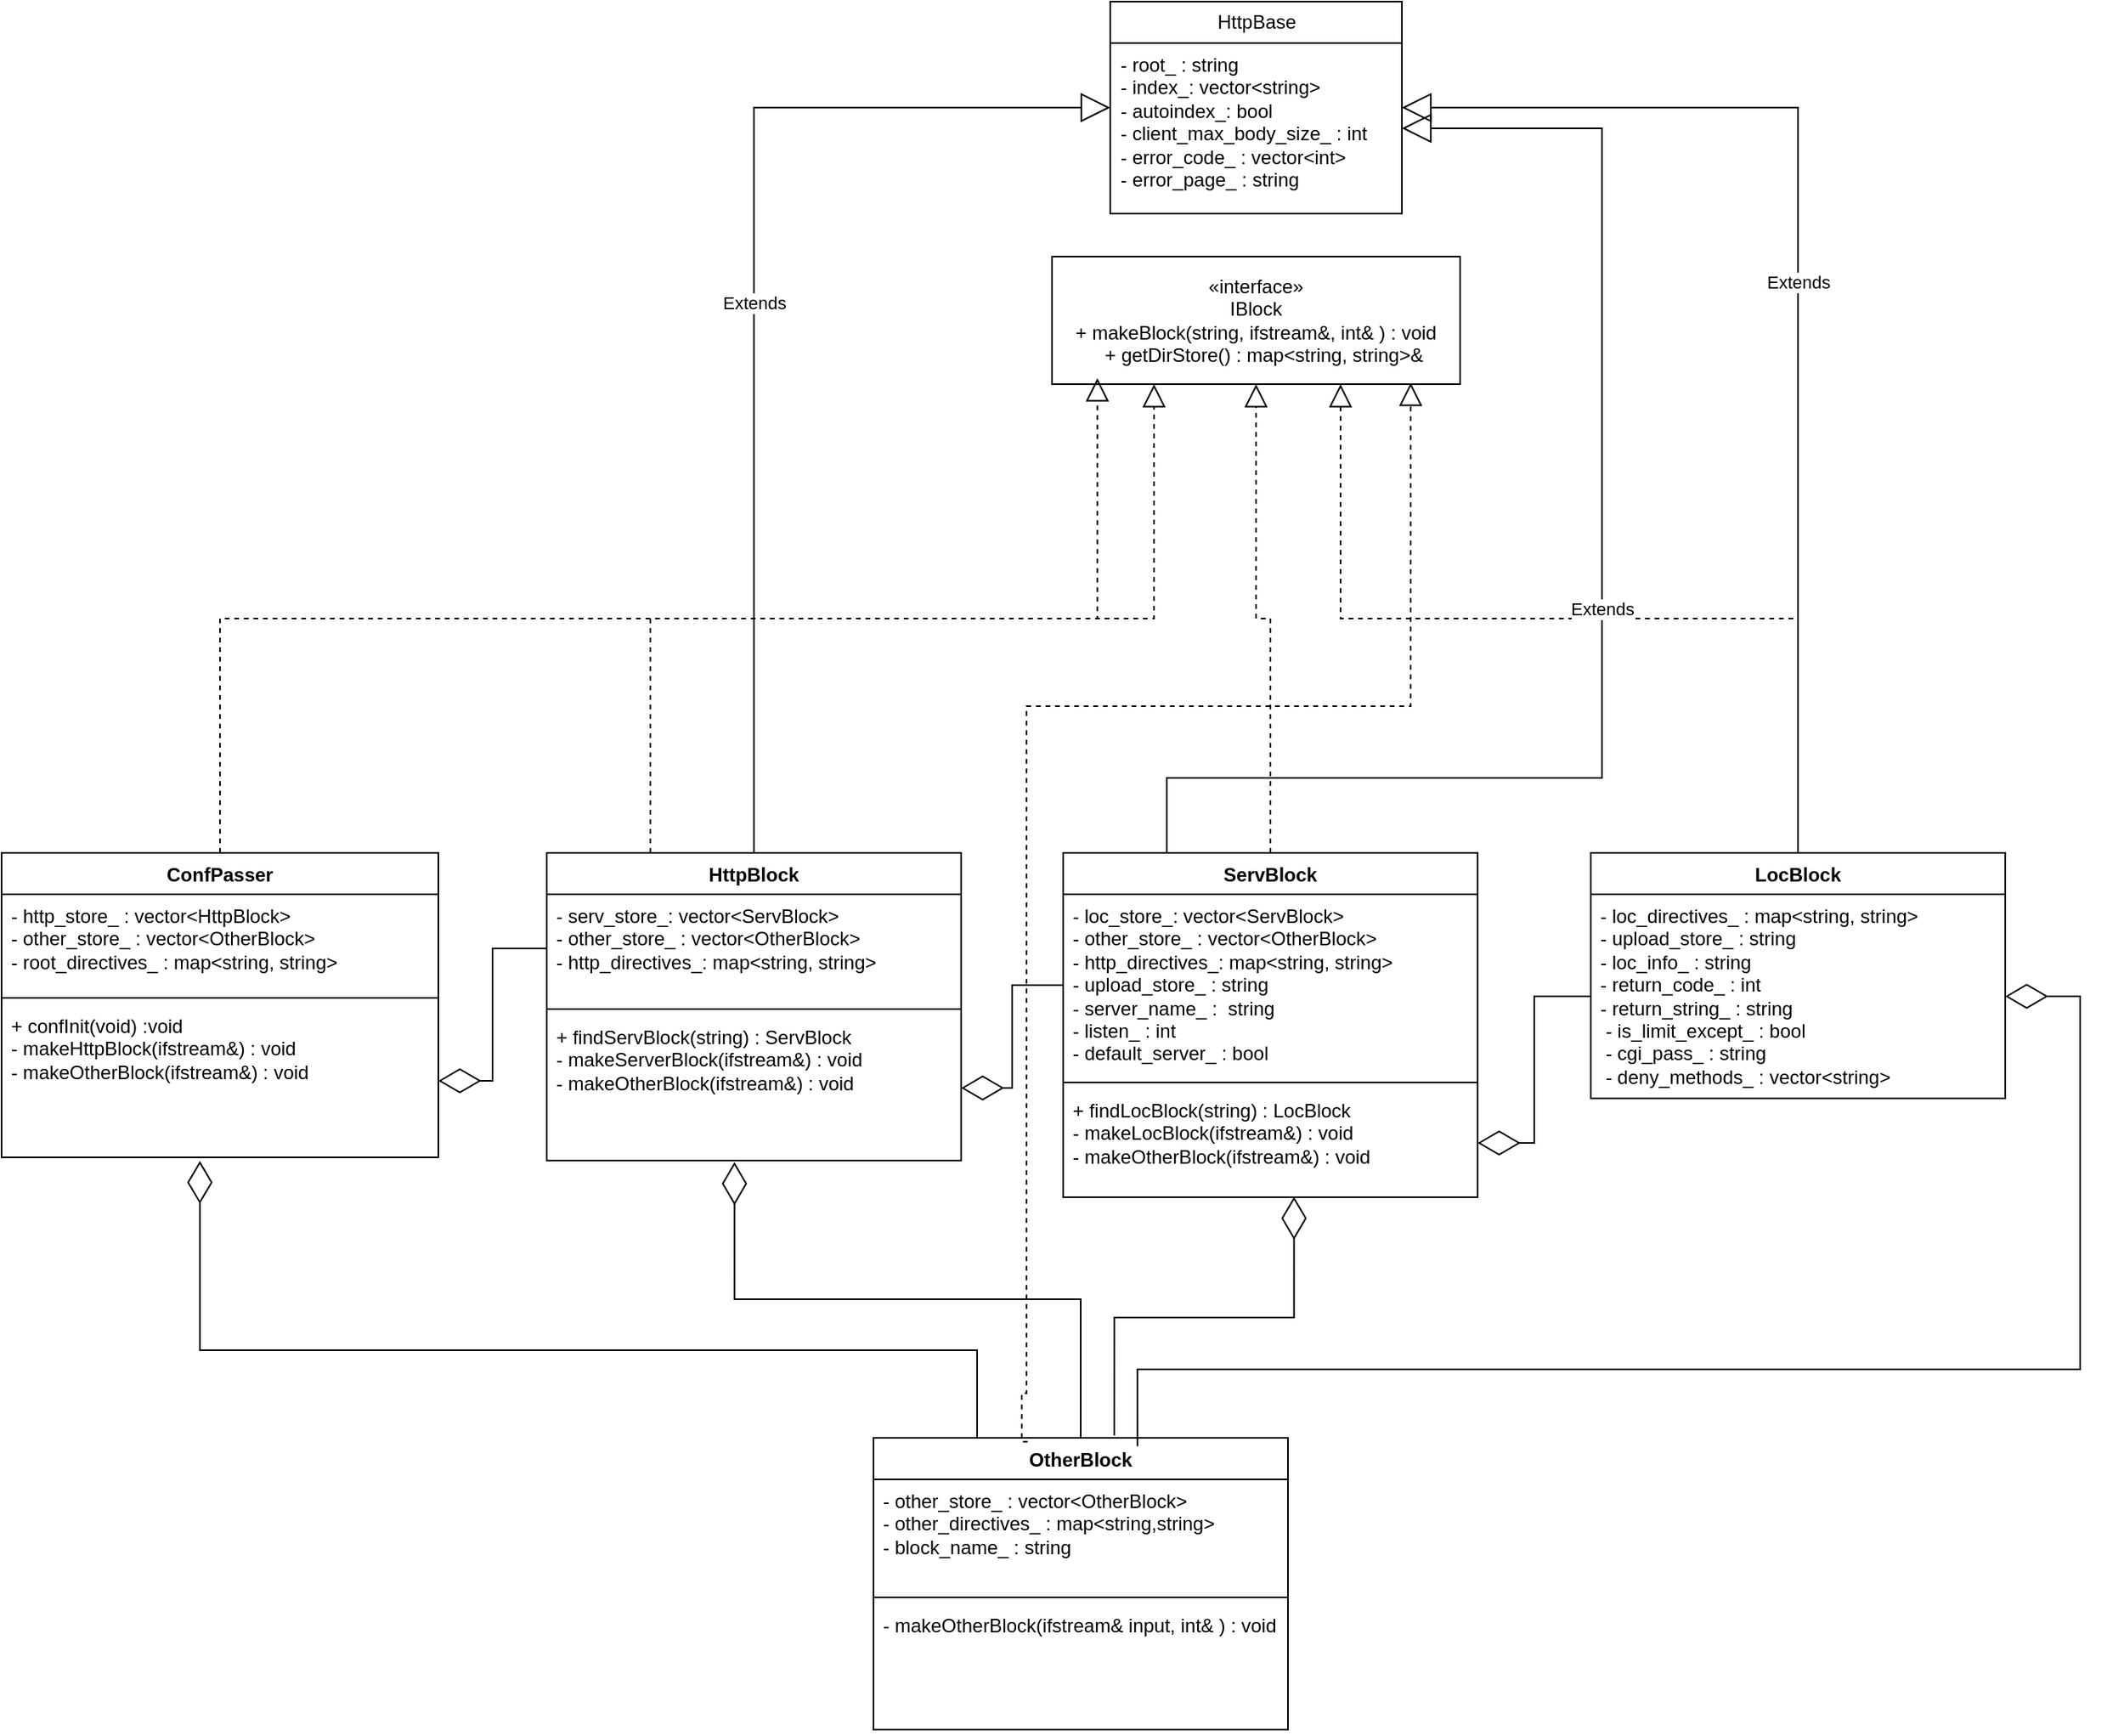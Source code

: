 <mxfile version="21.6.3" type="github">
  <diagram name="페이지-1" id="1ByJ_LNbb1Xafgu7LdPf">
    <mxGraphModel dx="1485" dy="5445" grid="0" gridSize="10" guides="1" tooltips="1" connect="1" arrows="1" fold="1" page="1" pageScale="1" pageWidth="3300" pageHeight="4681" math="0" shadow="0">
      <root>
        <mxCell id="0" />
        <mxCell id="1" parent="0" />
        <mxCell id="suLfEgz4CX1JzuhPwLuh-1" value="ConfPasser" style="swimlane;fontStyle=1;align=center;verticalAlign=top;childLayout=stackLayout;horizontal=1;startSize=26;horizontalStack=0;resizeParent=1;resizeParentMax=0;resizeLast=0;collapsible=1;marginBottom=0;whiteSpace=wrap;html=1;" parent="1" vertex="1">
          <mxGeometry x="126" y="-1046" width="274" height="191" as="geometry" />
        </mxCell>
        <mxCell id="suLfEgz4CX1JzuhPwLuh-2" value="&lt;span data-darkreader-inline-color=&quot;&quot; data-darkreader-inline-bgcolor=&quot;&quot; style=&quot;background-color: initial; color: rgb(0, 0, 0); --darkreader-inline-bgcolor: initial; --darkreader-inline-color: #e8e6e3;&quot;&gt;- http_store_ : vector&amp;lt;HttpBlock&amp;gt;&lt;/span&gt;&lt;br&gt;&lt;div&gt;&lt;span style=&quot;&quot;&gt;&lt;/span&gt;&lt;/div&gt;&lt;div&gt;&lt;span style=&quot;&quot;&gt;- other_store_ : vector&amp;lt;OtherBlock&amp;gt;&amp;nbsp;&lt;/span&gt;&lt;/div&gt;&lt;div&gt;&lt;span data-darkreader-inline-color=&quot;&quot; data-darkreader-inline-bgcolor=&quot;&quot; style=&quot;background-color: initial; color: rgb(0, 0, 0); --darkreader-inline-bgcolor: initial; --darkreader-inline-color: #e8e6e3;&quot;&gt;-&amp;nbsp;&lt;/span&gt;&lt;span data-darkreader-inline-color=&quot;&quot; data-darkreader-inline-bgcolor=&quot;&quot; style=&quot;background-color: initial; color: rgb(0, 0, 0); --darkreader-inline-bgcolor: initial; --darkreader-inline-color: #e8e6e3;&quot;&gt;root_directives_ :&amp;nbsp;map&amp;lt;string, string&amp;gt;&lt;/span&gt;&lt;/div&gt;" style="text;strokeColor=none;fillColor=none;align=left;verticalAlign=top;spacingLeft=4;spacingRight=4;overflow=hidden;rotatable=0;points=[[0,0.5],[1,0.5]];portConstraint=eastwest;whiteSpace=wrap;html=1;" parent="suLfEgz4CX1JzuhPwLuh-1" vertex="1">
          <mxGeometry y="26" width="274" height="61" as="geometry" />
        </mxCell>
        <mxCell id="suLfEgz4CX1JzuhPwLuh-3" value="" style="line;strokeWidth=1;fillColor=none;align=left;verticalAlign=middle;spacingTop=-1;spacingLeft=3;spacingRight=3;rotatable=0;labelPosition=right;points=[];portConstraint=eastwest;strokeColor=inherit;" parent="suLfEgz4CX1JzuhPwLuh-1" vertex="1">
          <mxGeometry y="87" width="274" height="8" as="geometry" />
        </mxCell>
        <mxCell id="suLfEgz4CX1JzuhPwLuh-4" value="+ confInit(void) :void&lt;br&gt;- makeHttpBlock&lt;span data-darkreader-inline-color=&quot;&quot; data-darkreader-inline-bgcolor=&quot;&quot; style=&quot;background-color: initial; color: rgb(0, 0, 0); --darkreader-inline-bgcolor: initial; --darkreader-inline-color: #e8e6e3;&quot;&gt;(ifstream&amp;amp;) :&amp;nbsp;&lt;/span&gt;&lt;span data-darkreader-inline-color=&quot;&quot; data-darkreader-inline-bgcolor=&quot;&quot; style=&quot;background-color: initial; color: rgb(0, 0, 0); --darkreader-inline-bgcolor: initial; --darkreader-inline-color: #e8e6e3;&quot;&gt;&lt;/span&gt;&lt;span data-darkreader-inline-color=&quot;&quot; data-darkreader-inline-bgcolor=&quot;&quot; style=&quot;background-color: initial; color: rgb(0, 0, 0); --darkreader-inline-bgcolor: initial; --darkreader-inline-color: #e8e6e3;&quot;&gt;void&lt;/span&gt;&lt;br&gt;- makeOtherBlock(ifstream&amp;amp;) :&amp;nbsp;&lt;span data-darkreader-inline-border=&quot;&quot; style=&quot;color: rgb(0, 0, 0); border-color: var(--darkreader-border--border-color); --darkreader-inline-color: #e8e6e3; --darkreader-inline-border: var(--darkreader-border--darkreader-border--border-color);&quot; data-darkreader-inline-color=&quot;&quot;&gt;&lt;/span&gt;&lt;span data-darkreader-inline-border=&quot;&quot; style=&quot;color: rgb(0, 0, 0); border-color: var(--darkreader-border--border-color); --darkreader-inline-color: #e8e6e3; --darkreader-inline-border: var(--darkreader-border--darkreader-border--border-color);&quot; data-darkreader-inline-color=&quot;&quot;&gt;void&lt;br&gt;&lt;/span&gt;" style="text;strokeColor=none;fillColor=none;align=left;verticalAlign=top;spacingLeft=4;spacingRight=4;overflow=hidden;rotatable=0;points=[[0,0.5],[1,0.5]];portConstraint=eastwest;whiteSpace=wrap;html=1;" parent="suLfEgz4CX1JzuhPwLuh-1" vertex="1">
          <mxGeometry y="95" width="274" height="96" as="geometry" />
        </mxCell>
        <mxCell id="8FTItSuobZo0BJlqvXLe-1" value="«interface»&lt;br&gt;IBlock&lt;br&gt;+ makeBlock(string, ifstream&amp;amp;, int&amp;amp; ) :&amp;nbsp;&lt;span data-darkreader-inline-border=&quot;&quot; style=&quot;border-color: var(--darkreader-border--border-color); text-align: left; --darkreader-inline-border: var(--darkreader-border--darkreader-border--border-color);&quot;&gt;&lt;/span&gt;&lt;span style=&quot;text-align: left;&quot;&gt;void&lt;/span&gt;&lt;br&gt;&lt;div style=&quot;&quot;&gt;&amp;nbsp; &amp;nbsp;+ getDirStore() :&amp;nbsp;&lt;span data-darkreader-inline-color=&quot;&quot; data-darkreader-inline-bgcolor=&quot;&quot; style=&quot;background-color: initial; color: rgb(0, 0, 0); --darkreader-inline-bgcolor: initial; --darkreader-inline-color: #e8e6e3;&quot;&gt;map&amp;lt;string, string&amp;gt;&amp;amp;&lt;/span&gt;&lt;/div&gt;" style="html=1;whiteSpace=wrap;" vertex="1" parent="1">
          <mxGeometry x="785" y="-1420" width="256" height="80" as="geometry" />
        </mxCell>
        <mxCell id="8FTItSuobZo0BJlqvXLe-3" value="HttpBlock" style="swimlane;fontStyle=1;align=center;verticalAlign=top;childLayout=stackLayout;horizontal=1;startSize=26;horizontalStack=0;resizeParent=1;resizeParentMax=0;resizeLast=0;collapsible=1;marginBottom=0;whiteSpace=wrap;html=1;" vertex="1" parent="1">
          <mxGeometry x="468" y="-1046" width="260" height="193" as="geometry" />
        </mxCell>
        <mxCell id="8FTItSuobZo0BJlqvXLe-4" value="-&amp;nbsp;serv_store_&lt;span data-darkreader-inline-color=&quot;&quot; data-darkreader-inline-bgcolor=&quot;&quot; style=&quot;background-color: initial; color: rgb(0, 0, 0); --darkreader-inline-bgcolor: initial; --darkreader-inline-color: #e8e6e3;&quot;&gt;: vector&amp;lt;&lt;/span&gt;&lt;span data-darkreader-inline-color=&quot;&quot; data-darkreader-inline-bgcolor=&quot;&quot; style=&quot;background-color: initial; color: rgb(0, 0, 0); --darkreader-inline-bgcolor: initial; --darkreader-inline-color: #e8e6e3;&quot;&gt;ServBlock&lt;/span&gt;&lt;span style=&quot;color: rgb(0, 0, 0); --darkreader-inline-color: #e8e6e3;&quot; data-darkreader-inline-color=&quot;&quot;&gt;&amp;gt;&lt;/span&gt;&lt;br&gt;&lt;div data-darkreader-inline-border=&quot;&quot; style=&quot;border-color: var(--darkreader-border--border-color); --darkreader-inline-border: var(--darkreader-border--darkreader-border--border-color);&quot;&gt;&lt;span data-darkreader-inline-border=&quot;&quot; style=&quot;border-color: var(--darkreader-border--border-color); --darkreader-inline-border: var(--darkreader-border--darkreader-border--border-color);&quot;&gt;&lt;/span&gt;&lt;/div&gt;&lt;div data-darkreader-inline-border=&quot;&quot; style=&quot;border-color: var(--darkreader-border--border-color); --darkreader-inline-border: var(--darkreader-border--darkreader-border--border-color);&quot;&gt;&lt;span data-darkreader-inline-border=&quot;&quot; style=&quot;border-color: var(--darkreader-border--border-color); --darkreader-inline-border: var(--darkreader-border--darkreader-border--border-color);&quot;&gt;- other_store_ : vector&amp;lt;OtherBlock&amp;gt;&amp;nbsp;&lt;/span&gt;&lt;/div&gt;&lt;div data-darkreader-inline-border=&quot;&quot; style=&quot;border-color: var(--darkreader-border--border-color); --darkreader-inline-border: var(--darkreader-border--darkreader-border--border-color);&quot;&gt;&lt;span data-darkreader-inline-border=&quot;&quot; style=&quot;color: rgb(0, 0, 0); border-color: var(--darkreader-border--border-color); --darkreader-inline-color: #e8e6e3; --darkreader-inline-border: var(--darkreader-border--darkreader-border--border-color);&quot; data-darkreader-inline-color=&quot;&quot;&gt;-&amp;nbsp;&lt;/span&gt;&lt;span data-darkreader-inline-border=&quot;&quot; style=&quot;color: rgb(0, 0, 0); border-color: var(--darkreader-border--border-color); --darkreader-inline-color: #e8e6e3; --darkreader-inline-border: var(--darkreader-border--darkreader-border--border-color);&quot; data-darkreader-inline-color=&quot;&quot;&gt;http_directives_:&amp;nbsp;map&amp;lt;string, string&amp;gt;&lt;/span&gt;&lt;/div&gt;" style="text;strokeColor=none;fillColor=none;align=left;verticalAlign=top;spacingLeft=4;spacingRight=4;overflow=hidden;rotatable=0;points=[[0,0.5],[1,0.5]];portConstraint=eastwest;whiteSpace=wrap;html=1;" vertex="1" parent="8FTItSuobZo0BJlqvXLe-3">
          <mxGeometry y="26" width="260" height="68" as="geometry" />
        </mxCell>
        <mxCell id="8FTItSuobZo0BJlqvXLe-5" value="" style="line;strokeWidth=1;fillColor=none;align=left;verticalAlign=middle;spacingTop=-1;spacingLeft=3;spacingRight=3;rotatable=0;labelPosition=right;points=[];portConstraint=eastwest;strokeColor=inherit;" vertex="1" parent="8FTItSuobZo0BJlqvXLe-3">
          <mxGeometry y="94" width="260" height="8" as="geometry" />
        </mxCell>
        <mxCell id="8FTItSuobZo0BJlqvXLe-6" value="+ findServBlock(string) : ServBlock&lt;br&gt;-&amp;nbsp;makeServerBlock&lt;span data-darkreader-inline-color=&quot;&quot; data-darkreader-inline-bgcolor=&quot;&quot; style=&quot;background-color: initial; color: rgb(0, 0, 0); --darkreader-inline-bgcolor: initial; --darkreader-inline-color: #e8e6e3;&quot;&gt;(ifstream&amp;amp;) :&amp;nbsp;&lt;/span&gt;&lt;span data-darkreader-inline-bgcolor=&quot;&quot; style=&quot;background-color: initial; color: rgb(0, 0, 0); border-color: var(--darkreader-border--border-color); --darkreader-inline-color: #e8e6e3; --darkreader-inline-border: var(--darkreader-border--darkreader-border--border-color); --darkreader-inline-bgcolor: initial;&quot; data-darkreader-inline-border=&quot;&quot; data-darkreader-inline-color=&quot;&quot;&gt;&lt;/span&gt;&lt;span data-darkreader-inline-bgcolor=&quot;&quot; style=&quot;background-color: initial; color: rgb(0, 0, 0); border-color: var(--darkreader-border--border-color); --darkreader-inline-color: #e8e6e3; --darkreader-inline-border: var(--darkreader-border--darkreader-border--border-color); --darkreader-inline-bgcolor: initial;&quot; data-darkreader-inline-border=&quot;&quot; data-darkreader-inline-color=&quot;&quot;&gt;void&lt;/span&gt;&lt;br&gt;- makeOtherBlock(ifstream&amp;amp;) :&amp;nbsp;&lt;span style=&quot;border-color: var(--darkreader-border--border-color); color: rgb(0, 0, 0); --darkreader-inline-color: #e8e6e3; --darkreader-inline-border: var(--darkreader-border--darkreader-border--border-color);&quot; data-darkreader-inline-border=&quot;&quot; data-darkreader-inline-color=&quot;&quot;&gt;&lt;/span&gt;&lt;span style=&quot;border-color: var(--darkreader-border--border-color); color: rgb(0, 0, 0); --darkreader-inline-color: #e8e6e3; --darkreader-inline-border: var(--darkreader-border--darkreader-border--border-color);&quot; data-darkreader-inline-border=&quot;&quot; data-darkreader-inline-color=&quot;&quot;&gt;void&lt;/span&gt;" style="text;strokeColor=none;fillColor=none;align=left;verticalAlign=top;spacingLeft=4;spacingRight=4;overflow=hidden;rotatable=0;points=[[0,0.5],[1,0.5]];portConstraint=eastwest;whiteSpace=wrap;html=1;" vertex="1" parent="8FTItSuobZo0BJlqvXLe-3">
          <mxGeometry y="102" width="260" height="91" as="geometry" />
        </mxCell>
        <mxCell id="8FTItSuobZo0BJlqvXLe-7" value="ServBlock" style="swimlane;fontStyle=1;align=center;verticalAlign=top;childLayout=stackLayout;horizontal=1;startSize=26;horizontalStack=0;resizeParent=1;resizeParentMax=0;resizeLast=0;collapsible=1;marginBottom=0;whiteSpace=wrap;html=1;" vertex="1" parent="1">
          <mxGeometry x="792" y="-1046" width="260" height="216" as="geometry" />
        </mxCell>
        <mxCell id="8FTItSuobZo0BJlqvXLe-8" value="-&amp;nbsp;loc_store_&lt;span data-darkreader-inline-color=&quot;&quot; data-darkreader-inline-bgcolor=&quot;&quot; style=&quot;background-color: initial; color: rgb(0, 0, 0); --darkreader-inline-bgcolor: initial; --darkreader-inline-color: #e8e6e3;&quot;&gt;: vector&amp;lt;&lt;/span&gt;&lt;span data-darkreader-inline-bgcolor=&quot;&quot; style=&quot;background-color: initial; color: rgb(0, 0, 0); border-color: var(--darkreader-border--border-color); --darkreader-inline-color: #e8e6e3; --darkreader-inline-border: var(--darkreader-border--darkreader-border--border-color); --darkreader-inline-bgcolor: initial;&quot; data-darkreader-inline-border=&quot;&quot; data-darkreader-inline-color=&quot;&quot;&gt;ServBlock&lt;/span&gt;&lt;span data-darkreader-inline-bgcolor=&quot;&quot; style=&quot;background-color: initial; color: rgb(0, 0, 0); border-color: var(--darkreader-border--border-color); --darkreader-inline-color: #e8e6e3; --darkreader-inline-border: var(--darkreader-border--darkreader-border--border-color); --darkreader-inline-bgcolor: initial;&quot; data-darkreader-inline-border=&quot;&quot; data-darkreader-inline-color=&quot;&quot;&gt;&amp;gt;&lt;/span&gt;&lt;br&gt;&lt;div style=&quot;border-color: var(--darkreader-border--border-color); --darkreader-inline-border: var(--darkreader-border--darkreader-border--border-color);&quot; data-darkreader-inline-border=&quot;&quot;&gt;&lt;span style=&quot;border-color: var(--darkreader-border--border-color); --darkreader-inline-border: var(--darkreader-border--darkreader-border--border-color);&quot; data-darkreader-inline-border=&quot;&quot;&gt;&lt;/span&gt;&lt;/div&gt;&lt;div style=&quot;border-color: var(--darkreader-border--border-color); --darkreader-inline-border: var(--darkreader-border--darkreader-border--border-color);&quot; data-darkreader-inline-border=&quot;&quot;&gt;&lt;span style=&quot;border-color: var(--darkreader-border--border-color); --darkreader-inline-border: var(--darkreader-border--darkreader-border--border-color);&quot; data-darkreader-inline-border=&quot;&quot;&gt;- other_store_ : vector&amp;lt;OtherBlock&amp;gt;&amp;nbsp;&lt;/span&gt;&lt;/div&gt;&lt;div style=&quot;border-color: var(--darkreader-border--border-color); --darkreader-inline-border: var(--darkreader-border--darkreader-border--border-color);&quot; data-darkreader-inline-border=&quot;&quot;&gt;&lt;span style=&quot;border-color: var(--darkreader-border--border-color); color: rgb(0, 0, 0); --darkreader-inline-color: #e8e6e3; --darkreader-inline-border: var(--darkreader-border--darkreader-border--border-color);&quot; data-darkreader-inline-border=&quot;&quot; data-darkreader-inline-color=&quot;&quot;&gt;-&amp;nbsp;&lt;/span&gt;&lt;span style=&quot;border-color: var(--darkreader-border--border-color); color: rgb(0, 0, 0); --darkreader-inline-color: #e8e6e3; --darkreader-inline-border: var(--darkreader-border--darkreader-border--border-color);&quot; data-darkreader-inline-border=&quot;&quot; data-darkreader-inline-color=&quot;&quot;&gt;http_directives_:&amp;nbsp;map&amp;lt;string, string&amp;gt;&lt;/span&gt;&lt;/div&gt;&lt;div style=&quot;border-color: var(--darkreader-border--border-color); --darkreader-inline-border: var(--darkreader-border--darkreader-border--border-color);&quot; data-darkreader-inline-border=&quot;&quot;&gt;&lt;span style=&quot;border-color: var(--darkreader-border--border-color); color: rgb(0, 0, 0); --darkreader-inline-color: #e8e6e3; --darkreader-inline-border: var(--darkreader-border--darkreader-border--border-color);&quot; data-darkreader-inline-border=&quot;&quot; data-darkreader-inline-color=&quot;&quot;&gt;-&amp;nbsp;upload_store_ : string&lt;/span&gt;&lt;/div&gt;&lt;div style=&quot;border-color: var(--darkreader-border--border-color); --darkreader-inline-border: var(--darkreader-border--darkreader-border--border-color);&quot; data-darkreader-inline-border=&quot;&quot;&gt;&lt;span style=&quot;border-color: var(--darkreader-border--border-color); color: rgb(0, 0, 0); --darkreader-inline-color: #e8e6e3; --darkreader-inline-border: var(--darkreader-border--darkreader-border--border-color);&quot; data-darkreader-inline-border=&quot;&quot; data-darkreader-inline-color=&quot;&quot;&gt;&lt;div style=&quot;border-color: var(--darkreader-border--border-color); --darkreader-inline-border: var(--darkreader-border--darkreader-border--border-color);&quot; data-darkreader-inline-border=&quot;&quot;&gt;&lt;span style=&quot;&quot;&gt;- &lt;/span&gt;server_name_ :&amp;nbsp; &lt;span data-darkreader-inline-bgcolor=&quot;&quot; data-darkreader-inline-color=&quot;&quot; style=&quot;color: rgb(0, 0, 0); background-color: initial; --darkreader-inline-color: #e8e6e3; --darkreader-inline-bgcolor: initial;&quot;&gt;string&lt;/span&gt;&lt;span data-darkreader-inline-bgcolor=&quot;&quot; data-darkreader-inline-color=&quot;&quot; style=&quot;color: rgb(0, 0, 0); background-color: initial; --darkreader-inline-color: #e8e6e3; --darkreader-inline-bgcolor: initial;&quot;&gt;&amp;nbsp;&lt;/span&gt;&lt;/div&gt;&lt;div style=&quot;border-color: var(--darkreader-border--border-color); --darkreader-inline-border: var(--darkreader-border--darkreader-border--border-color);&quot; data-darkreader-inline-border=&quot;&quot;&gt;&lt;span data-darkreader-inline-bgcolor=&quot;&quot; data-darkreader-inline-color=&quot;&quot; style=&quot;color: rgb(0, 0, 0); background-color: initial; --darkreader-inline-color: #e8e6e3; --darkreader-inline-bgcolor: initial;&quot;&gt;- listen_ : int&lt;/span&gt;&lt;/div&gt;&lt;div style=&quot;border-color: var(--darkreader-border--border-color); --darkreader-inline-border: var(--darkreader-border--darkreader-border--border-color);&quot; data-darkreader-inline-border=&quot;&quot;&gt;- default_server_ :&amp;nbsp;bool&lt;/div&gt;&lt;/span&gt;&lt;/div&gt;" style="text;strokeColor=none;fillColor=none;align=left;verticalAlign=top;spacingLeft=4;spacingRight=4;overflow=hidden;rotatable=0;points=[[0,0.5],[1,0.5]];portConstraint=eastwest;whiteSpace=wrap;html=1;" vertex="1" parent="8FTItSuobZo0BJlqvXLe-7">
          <mxGeometry y="26" width="260" height="114" as="geometry" />
        </mxCell>
        <mxCell id="8FTItSuobZo0BJlqvXLe-9" value="" style="line;strokeWidth=1;fillColor=none;align=left;verticalAlign=middle;spacingTop=-1;spacingLeft=3;spacingRight=3;rotatable=0;labelPosition=right;points=[];portConstraint=eastwest;strokeColor=inherit;" vertex="1" parent="8FTItSuobZo0BJlqvXLe-7">
          <mxGeometry y="140" width="260" height="8" as="geometry" />
        </mxCell>
        <mxCell id="8FTItSuobZo0BJlqvXLe-10" value="+&amp;nbsp;findLocBlock&lt;span data-darkreader-inline-color=&quot;&quot; data-darkreader-inline-bgcolor=&quot;&quot; style=&quot;background-color: initial; color: rgb(0, 0, 0); --darkreader-inline-bgcolor: initial; --darkreader-inline-color: #e8e6e3;&quot;&gt;(string) :&amp;nbsp;LocBlock&lt;br&gt;&lt;/span&gt;-&amp;nbsp;makeLocBlock&lt;span data-darkreader-inline-color=&quot;&quot; data-darkreader-inline-bgcolor=&quot;&quot; style=&quot;background-color: initial; color: rgb(0, 0, 0); --darkreader-inline-bgcolor: initial; --darkreader-inline-color: #e8e6e3;&quot;&gt;(ifstream&amp;amp;) :&amp;nbsp;&lt;/span&gt;&lt;span data-darkreader-inline-bgcolor=&quot;&quot; style=&quot;background-color: initial; color: rgb(0, 0, 0); border-color: var(--darkreader-border--border-color); --darkreader-inline-color: #e8e6e3; --darkreader-inline-border: var(--darkreader-border--darkreader-border--border-color); --darkreader-inline-bgcolor: initial;&quot; data-darkreader-inline-border=&quot;&quot; data-darkreader-inline-color=&quot;&quot;&gt;&lt;/span&gt;&lt;span data-darkreader-inline-bgcolor=&quot;&quot; style=&quot;background-color: initial; color: rgb(0, 0, 0); border-color: var(--darkreader-border--border-color); --darkreader-inline-color: #e8e6e3; --darkreader-inline-border: var(--darkreader-border--darkreader-border--border-color); --darkreader-inline-bgcolor: initial;&quot; data-darkreader-inline-border=&quot;&quot; data-darkreader-inline-color=&quot;&quot;&gt;void&lt;/span&gt;&lt;br&gt;- makeOtherBlock(ifstream&amp;amp;) :&amp;nbsp;&lt;span style=&quot;border-color: var(--darkreader-border--border-color); color: rgb(0, 0, 0); --darkreader-inline-color: #e8e6e3; --darkreader-inline-border: var(--darkreader-border--darkreader-border--border-color);&quot; data-darkreader-inline-border=&quot;&quot; data-darkreader-inline-color=&quot;&quot;&gt;&lt;/span&gt;&lt;span style=&quot;border-color: var(--darkreader-border--border-color); color: rgb(0, 0, 0); --darkreader-inline-color: #e8e6e3; --darkreader-inline-border: var(--darkreader-border--darkreader-border--border-color);&quot; data-darkreader-inline-border=&quot;&quot; data-darkreader-inline-color=&quot;&quot;&gt;void&lt;/span&gt;" style="text;strokeColor=none;fillColor=none;align=left;verticalAlign=top;spacingLeft=4;spacingRight=4;overflow=hidden;rotatable=0;points=[[0,0.5],[1,0.5]];portConstraint=eastwest;whiteSpace=wrap;html=1;" vertex="1" parent="8FTItSuobZo0BJlqvXLe-7">
          <mxGeometry y="148" width="260" height="68" as="geometry" />
        </mxCell>
        <mxCell id="8FTItSuobZo0BJlqvXLe-11" value="LocBlock" style="swimlane;fontStyle=1;align=center;verticalAlign=top;childLayout=stackLayout;horizontal=1;startSize=26;horizontalStack=0;resizeParent=1;resizeParentMax=0;resizeLast=0;collapsible=1;marginBottom=0;whiteSpace=wrap;html=1;" vertex="1" parent="1">
          <mxGeometry x="1123" y="-1046" width="260" height="154" as="geometry" />
        </mxCell>
        <mxCell id="8FTItSuobZo0BJlqvXLe-12" value="&lt;div&gt;- loc_directives_ :&amp;nbsp;map&amp;lt;string, string&amp;gt;&amp;nbsp;&lt;/div&gt;&lt;div&gt;-&amp;nbsp;upload_store_ :&amp;nbsp;&lt;span data-darkreader-inline-color=&quot;&quot; data-darkreader-inline-bgcolor=&quot;&quot; style=&quot;background-color: initial; color: rgb(0, 0, 0); --darkreader-inline-bgcolor: initial; --darkreader-inline-color: #e8e6e3;&quot;&gt;string&amp;nbsp;&lt;/span&gt;&lt;/div&gt;&lt;div&gt;&lt;span style=&quot;&quot;&gt;&lt;/span&gt;&lt;/div&gt;&lt;div&gt;&lt;span style=&quot;&quot;&gt;&lt;span style=&quot;&quot;&gt;&lt;span style=&quot;&quot;&gt;-&amp;nbsp;&lt;/span&gt;&lt;/span&gt;loc_info_ : string&lt;/span&gt;&lt;/div&gt;&lt;div&gt;&lt;span style=&quot;&quot;&gt;- return_code_ : int&lt;/span&gt;&lt;/div&gt;&lt;div&gt;&lt;span style=&quot;&quot;&gt;&lt;span style=&quot;&quot;&gt;&lt;span style=&quot;&quot;&gt;-&amp;nbsp;&lt;/span&gt;&lt;/span&gt;return_string_ : string&lt;/span&gt;&lt;/div&gt;&lt;div&gt;&lt;span style=&quot;&quot;&gt;&lt;span style=&quot;&quot;&gt;&lt;span style=&quot;&quot;&gt;&amp;nbsp;-&amp;nbsp;&lt;/span&gt;&lt;/span&gt;is_limit_except_ : bool&lt;/span&gt;&lt;/div&gt;&lt;div&gt;&lt;span style=&quot;&quot;&gt;&lt;span style=&quot;&quot;&gt;&lt;span style=&quot;&quot;&gt;&amp;nbsp;-&amp;nbsp;&lt;/span&gt;&lt;/span&gt;cgi_pass_ : string&lt;/span&gt;&lt;/div&gt;&lt;div&gt;&lt;span style=&quot;&quot;&gt;&lt;span style=&quot;&quot;&gt;&lt;span style=&quot;&quot;&gt;&amp;nbsp;-&amp;nbsp;&lt;/span&gt;&lt;/span&gt;deny_methods_ : vector&amp;lt;string&amp;gt;&lt;/span&gt;&lt;/div&gt;" style="text;strokeColor=none;fillColor=none;align=left;verticalAlign=top;spacingLeft=4;spacingRight=4;overflow=hidden;rotatable=0;points=[[0,0.5],[1,0.5]];portConstraint=eastwest;whiteSpace=wrap;html=1;" vertex="1" parent="8FTItSuobZo0BJlqvXLe-11">
          <mxGeometry y="26" width="260" height="128" as="geometry" />
        </mxCell>
        <mxCell id="8FTItSuobZo0BJlqvXLe-31" value="" style="endArrow=block;dashed=1;endFill=0;endSize=12;html=1;rounded=0;exitX=0.5;exitY=0;exitDx=0;exitDy=0;edgeStyle=orthogonalEdgeStyle;entryX=0.111;entryY=0.953;entryDx=0;entryDy=0;entryPerimeter=0;" edge="1" parent="1" source="suLfEgz4CX1JzuhPwLuh-1" target="8FTItSuobZo0BJlqvXLe-1">
          <mxGeometry width="160" relative="1" as="geometry">
            <mxPoint x="297" y="-1042.99" as="sourcePoint" />
            <mxPoint x="809.2" y="-1319.33" as="targetPoint" />
          </mxGeometry>
        </mxCell>
        <mxCell id="8FTItSuobZo0BJlqvXLe-34" value="" style="endArrow=block;dashed=1;endFill=0;endSize=12;html=1;rounded=0;exitX=0.25;exitY=0;exitDx=0;exitDy=0;edgeStyle=orthogonalEdgeStyle;entryX=0.25;entryY=1;entryDx=0;entryDy=0;" edge="1" parent="1" source="8FTItSuobZo0BJlqvXLe-3" target="8FTItSuobZo0BJlqvXLe-1">
          <mxGeometry width="160" relative="1" as="geometry">
            <mxPoint x="577" y="-1042.5" as="sourcePoint" />
            <mxPoint x="875" y="-1272" as="targetPoint" />
          </mxGeometry>
        </mxCell>
        <mxCell id="8FTItSuobZo0BJlqvXLe-35" value="" style="endArrow=block;dashed=1;endFill=0;endSize=12;html=1;rounded=0;exitX=0.5;exitY=0;exitDx=0;exitDy=0;edgeStyle=orthogonalEdgeStyle;entryX=0.5;entryY=1;entryDx=0;entryDy=0;" edge="1" parent="1" source="8FTItSuobZo0BJlqvXLe-7" target="8FTItSuobZo0BJlqvXLe-1">
          <mxGeometry width="160" relative="1" as="geometry">
            <mxPoint x="910.33" y="-1063.5" as="sourcePoint" />
            <mxPoint x="906" y="-1308" as="targetPoint" />
          </mxGeometry>
        </mxCell>
        <mxCell id="8FTItSuobZo0BJlqvXLe-36" value="" style="endArrow=block;dashed=1;endFill=0;endSize=12;html=1;rounded=0;exitX=0.5;exitY=0;exitDx=0;exitDy=0;edgeStyle=orthogonalEdgeStyle;entryX=0.707;entryY=1;entryDx=0;entryDy=0;entryPerimeter=0;" edge="1" parent="1" source="8FTItSuobZo0BJlqvXLe-11" target="8FTItSuobZo0BJlqvXLe-1">
          <mxGeometry width="160" relative="1" as="geometry">
            <mxPoint x="750" y="-1092.5" as="sourcePoint" />
            <mxPoint x="971" y="-1285" as="targetPoint" />
          </mxGeometry>
        </mxCell>
        <mxCell id="8FTItSuobZo0BJlqvXLe-37" value="Extends" style="endArrow=block;endSize=16;endFill=0;html=1;rounded=0;entryX=0;entryY=0.5;entryDx=0;entryDy=0;exitX=0.5;exitY=0;exitDx=0;exitDy=0;edgeStyle=orthogonalEdgeStyle;" edge="1" parent="1" source="8FTItSuobZo0BJlqvXLe-3" target="8FTItSuobZo0BJlqvXLe-15">
          <mxGeometry width="160" relative="1" as="geometry">
            <mxPoint x="615" y="-1475" as="sourcePoint" />
            <mxPoint x="775" y="-1475" as="targetPoint" />
          </mxGeometry>
        </mxCell>
        <mxCell id="8FTItSuobZo0BJlqvXLe-38" value="Extends" style="endArrow=block;endSize=16;endFill=0;html=1;rounded=0;entryX=1;entryY=0.5;entryDx=0;entryDy=0;exitX=0.25;exitY=0;exitDx=0;exitDy=0;edgeStyle=orthogonalEdgeStyle;" edge="1" parent="1" source="8FTItSuobZo0BJlqvXLe-7" target="8FTItSuobZo0BJlqvXLe-16">
          <mxGeometry width="160" relative="1" as="geometry">
            <mxPoint x="421" y="-1174" as="sourcePoint" />
            <mxPoint x="581" y="-1174" as="targetPoint" />
            <Array as="points">
              <mxPoint x="857" y="-1093" />
              <mxPoint x="1130" y="-1093" />
              <mxPoint x="1130" y="-1500" />
            </Array>
          </mxGeometry>
        </mxCell>
        <mxCell id="8FTItSuobZo0BJlqvXLe-39" value="Extends" style="endArrow=block;endSize=16;endFill=0;html=1;rounded=0;entryX=1;entryY=0.5;entryDx=0;entryDy=0;exitX=0.5;exitY=0;exitDx=0;exitDy=0;edgeStyle=orthogonalEdgeStyle;" edge="1" parent="1" source="8FTItSuobZo0BJlqvXLe-11" target="8FTItSuobZo0BJlqvXLe-15">
          <mxGeometry width="160" relative="1" as="geometry">
            <mxPoint x="1152" y="-1448" as="sourcePoint" />
            <mxPoint x="1312" y="-1448" as="targetPoint" />
          </mxGeometry>
        </mxCell>
        <mxCell id="8FTItSuobZo0BJlqvXLe-41" value="OtherBlock" style="swimlane;fontStyle=1;align=center;verticalAlign=top;childLayout=stackLayout;horizontal=1;startSize=26;horizontalStack=0;resizeParent=1;resizeParentMax=0;resizeLast=0;collapsible=1;marginBottom=0;whiteSpace=wrap;html=1;" vertex="1" parent="1">
          <mxGeometry x="673" y="-679" width="260" height="183" as="geometry" />
        </mxCell>
        <mxCell id="8FTItSuobZo0BJlqvXLe-42" value="&lt;div&gt;- other_store_ :&amp;nbsp;vector&amp;lt;OtherBlock&amp;gt;&amp;nbsp;&lt;span style=&quot;&quot;&gt;&lt;/span&gt;&lt;/div&gt;&lt;div&gt;&lt;span style=&quot;&quot;&gt;- other_directives_ : map&amp;lt;string,string&amp;gt;&lt;/span&gt;&lt;span data-darkreader-inline-color=&quot;&quot; data-darkreader-inline-bgcolor=&quot;&quot; style=&quot;background-color: initial; color: rgb(0, 0, 0); --darkreader-inline-bgcolor: initial; --darkreader-inline-color: #e8e6e3;&quot;&gt;&amp;nbsp; &amp;nbsp;&amp;nbsp;&lt;/span&gt;&lt;/div&gt;&lt;div&gt;&lt;span data-darkreader-inline-color=&quot;&quot; data-darkreader-inline-bgcolor=&quot;&quot; style=&quot;background-color: initial; color: rgb(0, 0, 0); --darkreader-inline-bgcolor: initial; --darkreader-inline-color: #e8e6e3;&quot;&gt;- block_name_ : string&lt;/span&gt;&lt;/div&gt;" style="text;strokeColor=none;fillColor=none;align=left;verticalAlign=top;spacingLeft=4;spacingRight=4;overflow=hidden;rotatable=0;points=[[0,0.5],[1,0.5]];portConstraint=eastwest;whiteSpace=wrap;html=1;" vertex="1" parent="8FTItSuobZo0BJlqvXLe-41">
          <mxGeometry y="26" width="260" height="70" as="geometry" />
        </mxCell>
        <mxCell id="8FTItSuobZo0BJlqvXLe-43" value="" style="line;strokeWidth=1;fillColor=none;align=left;verticalAlign=middle;spacingTop=-1;spacingLeft=3;spacingRight=3;rotatable=0;labelPosition=right;points=[];portConstraint=eastwest;strokeColor=inherit;" vertex="1" parent="8FTItSuobZo0BJlqvXLe-41">
          <mxGeometry y="96" width="260" height="8" as="geometry" />
        </mxCell>
        <mxCell id="8FTItSuobZo0BJlqvXLe-44" value="- makeOtherBlock(ifstream&amp;amp; input, int&amp;amp; ) : void" style="text;strokeColor=none;fillColor=none;align=left;verticalAlign=top;spacingLeft=4;spacingRight=4;overflow=hidden;rotatable=0;points=[[0,0.5],[1,0.5]];portConstraint=eastwest;whiteSpace=wrap;html=1;" vertex="1" parent="8FTItSuobZo0BJlqvXLe-41">
          <mxGeometry y="104" width="260" height="79" as="geometry" />
        </mxCell>
        <mxCell id="8FTItSuobZo0BJlqvXLe-45" value="" style="endArrow=block;dashed=1;endFill=0;endSize=12;html=1;rounded=0;exitX=0.372;exitY=0.013;exitDx=0;exitDy=0;edgeStyle=orthogonalEdgeStyle;entryX=0.879;entryY=0.989;entryDx=0;entryDy=0;entryPerimeter=0;exitPerimeter=0;" edge="1" parent="1" source="8FTItSuobZo0BJlqvXLe-41" target="8FTItSuobZo0BJlqvXLe-1">
          <mxGeometry width="160" relative="1" as="geometry">
            <mxPoint x="1429" y="-687.8" as="sourcePoint" />
            <mxPoint x="1643.608" y="-1316.0" as="targetPoint" />
            <Array as="points">
              <mxPoint x="766" y="-707" />
              <mxPoint x="769" y="-707" />
              <mxPoint x="769" y="-1138" />
              <mxPoint x="1010" y="-1138" />
            </Array>
          </mxGeometry>
        </mxCell>
        <mxCell id="8FTItSuobZo0BJlqvXLe-15" value="HttpBase" style="swimlane;fontStyle=0;childLayout=stackLayout;horizontal=1;startSize=26;fillColor=none;horizontalStack=0;resizeParent=1;resizeParentMax=0;resizeLast=0;collapsible=1;marginBottom=0;whiteSpace=wrap;html=1;glass=0;" vertex="1" parent="1">
          <mxGeometry x="821.5" y="-1580" width="183" height="133" as="geometry">
            <mxRectangle x="670" y="10" width="100" height="30" as="alternateBounds" />
          </mxGeometry>
        </mxCell>
        <mxCell id="8FTItSuobZo0BJlqvXLe-16" value="- root_ : string&lt;br&gt;- index_:&amp;nbsp;vector&amp;lt;string&amp;gt;&lt;br&gt;- autoindex_:&amp;nbsp;bool&lt;br&gt;- client_max_body_size_ :&amp;nbsp;int&lt;br&gt;- error_code_ :&amp;nbsp;vector&amp;lt;int&amp;gt;&lt;br&gt;-&amp;nbsp;error_page_ : string" style="text;strokeColor=none;fillColor=none;align=left;verticalAlign=top;spacingLeft=4;spacingRight=4;overflow=hidden;rotatable=0;points=[[0,0.5],[1,0.5]];portConstraint=eastwest;whiteSpace=wrap;html=1;" vertex="1" parent="8FTItSuobZo0BJlqvXLe-15">
          <mxGeometry y="26" width="183" height="107" as="geometry" />
        </mxCell>
        <mxCell id="8FTItSuobZo0BJlqvXLe-48" value="" style="endArrow=diamondThin;endFill=0;endSize=24;html=1;rounded=0;entryX=1;entryY=0.5;entryDx=0;entryDy=0;edgeStyle=orthogonalEdgeStyle;exitX=0;exitY=0.5;exitDx=0;exitDy=0;" edge="1" parent="1" source="8FTItSuobZo0BJlqvXLe-4" target="suLfEgz4CX1JzuhPwLuh-4">
          <mxGeometry width="160" relative="1" as="geometry">
            <mxPoint x="365" y="-781" as="sourcePoint" />
            <mxPoint x="445" y="-916" as="targetPoint" />
          </mxGeometry>
        </mxCell>
        <mxCell id="8FTItSuobZo0BJlqvXLe-51" value="" style="endArrow=diamondThin;endFill=0;endSize=24;html=1;rounded=0;entryX=1;entryY=0.5;entryDx=0;entryDy=0;exitX=0;exitY=0.5;exitDx=0;exitDy=0;edgeStyle=orthogonalEdgeStyle;" edge="1" parent="1" source="8FTItSuobZo0BJlqvXLe-8" target="8FTItSuobZo0BJlqvXLe-6">
          <mxGeometry width="160" relative="1" as="geometry">
            <mxPoint x="455" y="-1086" as="sourcePoint" />
            <mxPoint x="615" y="-1086" as="targetPoint" />
          </mxGeometry>
        </mxCell>
        <mxCell id="8FTItSuobZo0BJlqvXLe-52" value="" style="endArrow=diamondThin;endFill=0;endSize=24;html=1;rounded=0;entryX=1;entryY=0.5;entryDx=0;entryDy=0;exitX=0;exitY=0.5;exitDx=0;exitDy=0;edgeStyle=orthogonalEdgeStyle;" edge="1" parent="1" source="8FTItSuobZo0BJlqvXLe-12" target="8FTItSuobZo0BJlqvXLe-10">
          <mxGeometry width="160" relative="1" as="geometry">
            <mxPoint x="1214" y="-885" as="sourcePoint" />
            <mxPoint x="1374" y="-885" as="targetPoint" />
          </mxGeometry>
        </mxCell>
        <mxCell id="8FTItSuobZo0BJlqvXLe-53" value="" style="endArrow=diamondThin;endFill=0;endSize=24;html=1;rounded=0;entryX=1;entryY=0.5;entryDx=0;entryDy=0;edgeStyle=orthogonalEdgeStyle;exitX=0.637;exitY=0.029;exitDx=0;exitDy=0;exitPerimeter=0;" edge="1" parent="1" source="8FTItSuobZo0BJlqvXLe-41" target="8FTItSuobZo0BJlqvXLe-12">
          <mxGeometry width="160" relative="1" as="geometry">
            <mxPoint x="1006" y="-578" as="sourcePoint" />
            <mxPoint x="1227.54" y="-855.552" as="targetPoint" />
            <Array as="points">
              <mxPoint x="839" y="-722" />
              <mxPoint x="1430" y="-722" />
              <mxPoint x="1430" y="-956" />
            </Array>
          </mxGeometry>
        </mxCell>
        <mxCell id="8FTItSuobZo0BJlqvXLe-54" value="" style="endArrow=diamondThin;endFill=0;endSize=24;html=1;rounded=0;exitX=0.25;exitY=0;exitDx=0;exitDy=0;edgeStyle=orthogonalEdgeStyle;entryX=0.454;entryY=1.023;entryDx=0;entryDy=0;entryPerimeter=0;" edge="1" parent="1" source="8FTItSuobZo0BJlqvXLe-41" target="suLfEgz4CX1JzuhPwLuh-4">
          <mxGeometry width="160" relative="1" as="geometry">
            <mxPoint x="343" y="-752" as="sourcePoint" />
            <mxPoint x="256" y="-765" as="targetPoint" />
            <Array as="points">
              <mxPoint x="734" y="-734" />
              <mxPoint x="253" y="-734" />
            </Array>
          </mxGeometry>
        </mxCell>
        <mxCell id="8FTItSuobZo0BJlqvXLe-56" value="" style="endArrow=diamondThin;endFill=0;endSize=24;html=1;rounded=0;exitX=0.5;exitY=0;exitDx=0;exitDy=0;edgeStyle=orthogonalEdgeStyle;entryX=0.453;entryY=1.011;entryDx=0;entryDy=0;entryPerimeter=0;" edge="1" parent="1" source="8FTItSuobZo0BJlqvXLe-41" target="8FTItSuobZo0BJlqvXLe-6">
          <mxGeometry width="160" relative="1" as="geometry">
            <mxPoint x="799.58" y="-696.23" as="sourcePoint" />
            <mxPoint x="593.0" y="-829.0" as="targetPoint" />
          </mxGeometry>
        </mxCell>
        <mxCell id="8FTItSuobZo0BJlqvXLe-57" value="" style="endArrow=diamondThin;endFill=0;endSize=24;html=1;rounded=0;entryX=0.557;entryY=0.996;entryDx=0;entryDy=0;exitX=0.581;exitY=-0.008;exitDx=0;exitDy=0;entryPerimeter=0;edgeStyle=orthogonalEdgeStyle;exitPerimeter=0;" edge="1" parent="1" source="8FTItSuobZo0BJlqvXLe-41" target="8FTItSuobZo0BJlqvXLe-10">
          <mxGeometry width="160" relative="1" as="geometry">
            <mxPoint x="363" y="-732" as="sourcePoint" />
            <mxPoint x="523" y="-732" as="targetPoint" />
          </mxGeometry>
        </mxCell>
      </root>
    </mxGraphModel>
  </diagram>
</mxfile>
